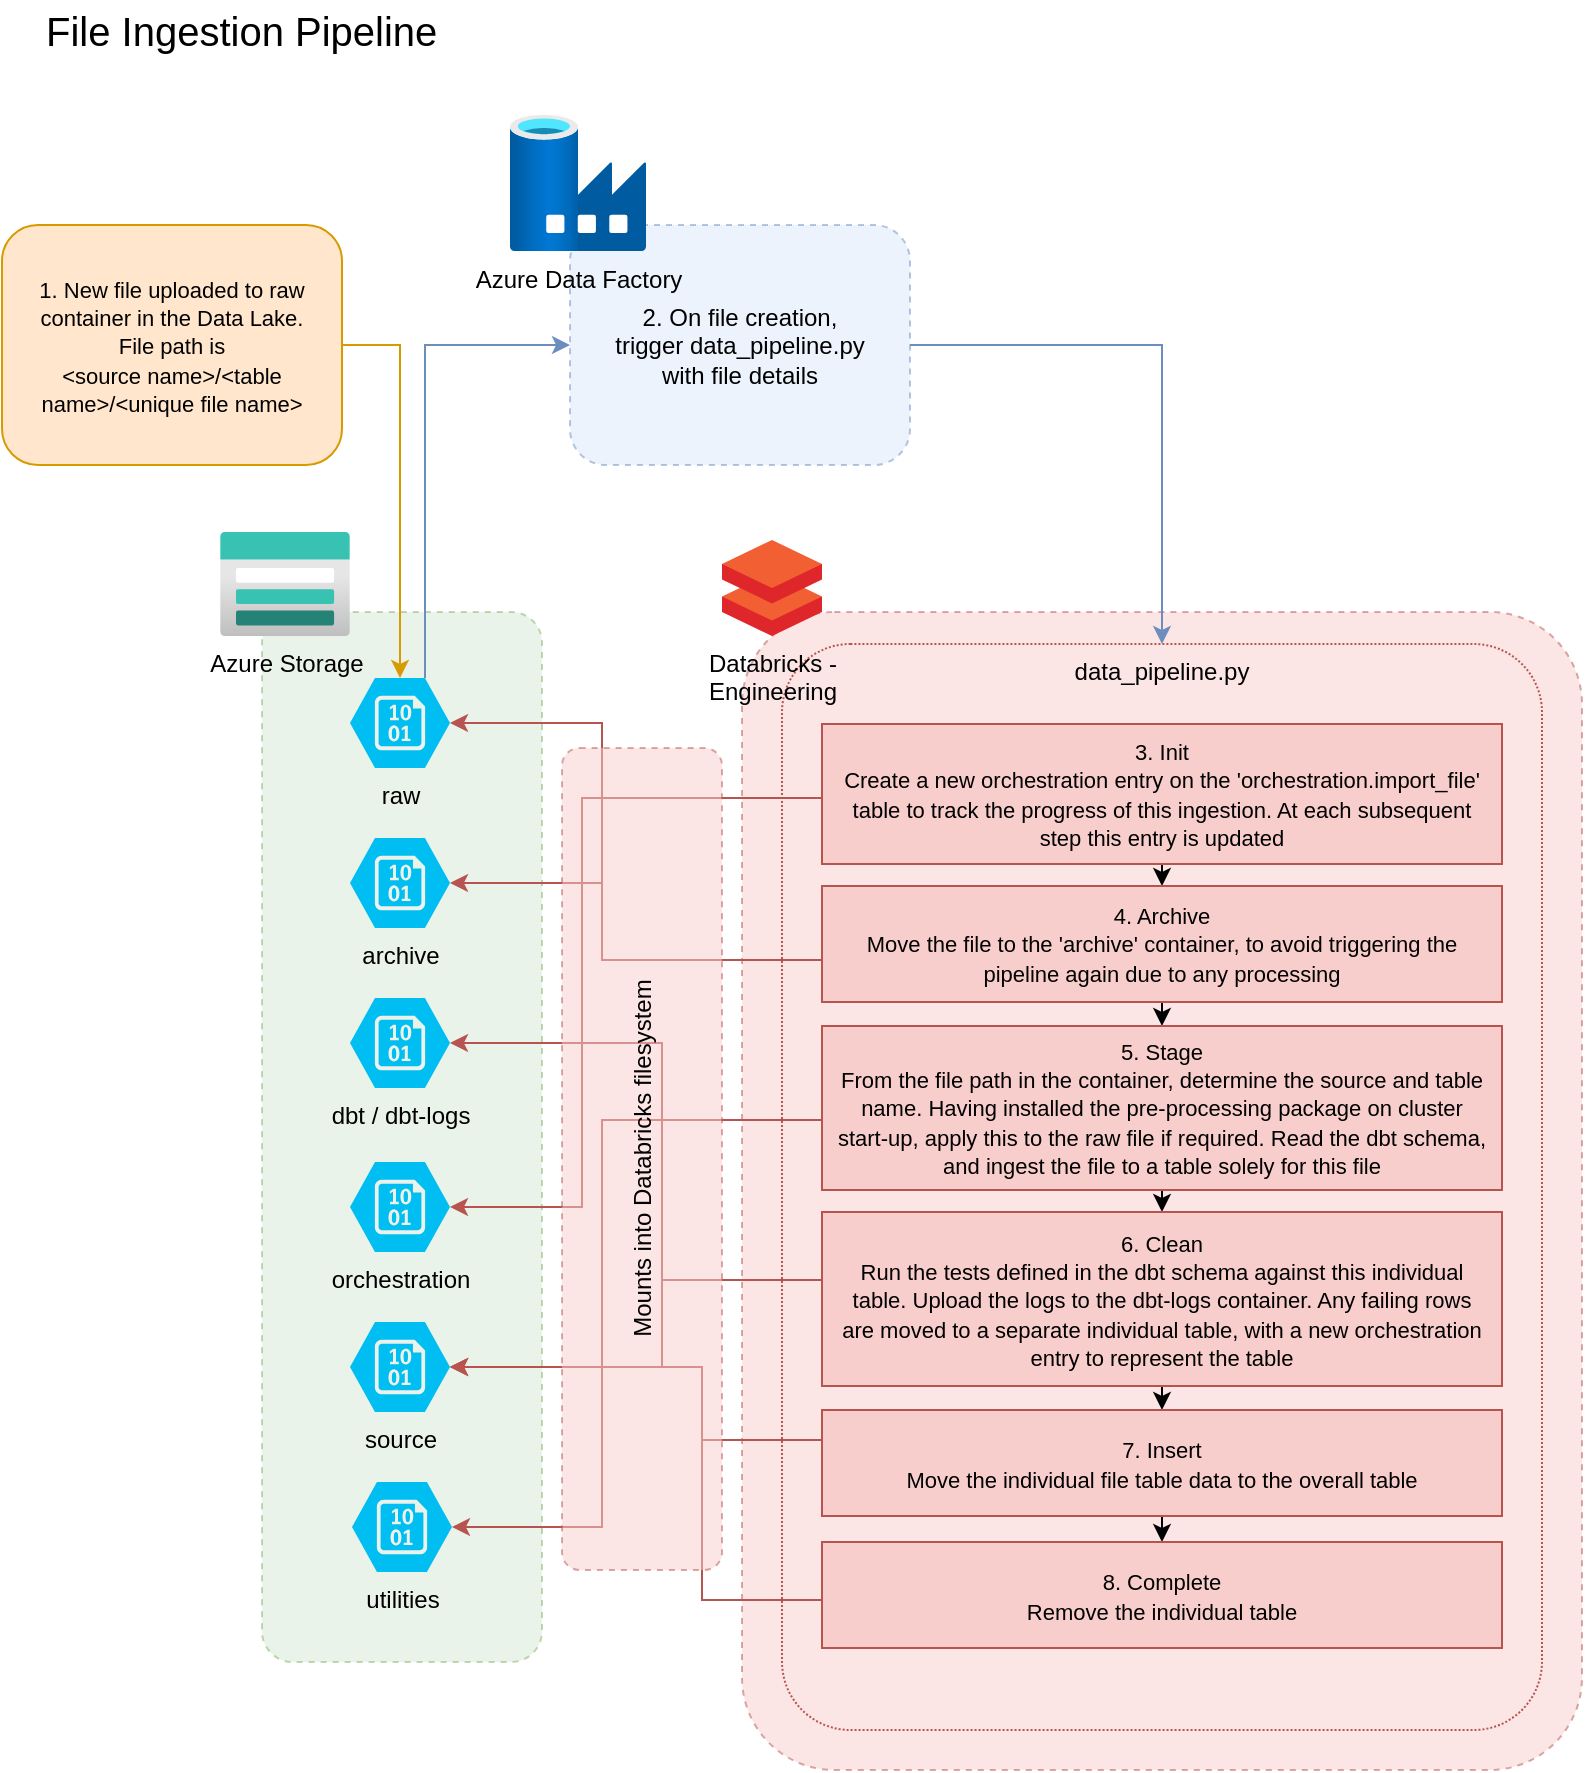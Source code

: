 <mxfile version="15.3.7" type="onedrive"><diagram id="YDA7Y8CotPWjQxFqY6zX" name="Page-1"><mxGraphModel dx="2062" dy="1122" grid="1" gridSize="10" guides="1" tooltips="1" connect="1" arrows="1" fold="1" page="1" pageScale="1" pageWidth="827" pageHeight="1169" math="0" shadow="0"><root><mxCell id="0"/><mxCell id="1" parent="0"/><mxCell id="MXDqxkIG1y45YXVtHiji-18" value="" style="rounded=1;whiteSpace=wrap;html=1;labelBackgroundColor=none;arcSize=11;strokeColor=#b85450;dashed=1;fillColor=#f8cecc;opacity=50;" parent="1" vertex="1"><mxGeometry x="390" y="336" width="420" height="579" as="geometry"/></mxCell><mxCell id="EAkUVEYxl8wwlekyi-NE-1" value="data_pipeline.py" style="rounded=1;whiteSpace=wrap;html=1;fillColor=none;strokeColor=#b85450;verticalAlign=top;arcSize=9;dashed=1;dashPattern=1 1;" parent="1" vertex="1"><mxGeometry x="410" y="352" width="380" height="543" as="geometry"/></mxCell><mxCell id="MXDqxkIG1y45YXVtHiji-16" value="" style="rounded=1;whiteSpace=wrap;html=1;labelBackgroundColor=none;arcSize=11;strokeColor=#82b366;fillColor=#d5e8d4;dashed=1;opacity=50;" parent="1" vertex="1"><mxGeometry x="150" y="336" width="140" height="525" as="geometry"/></mxCell><mxCell id="Vs0rqWTCzgmdbT5vUA-7-2" style="edgeStyle=orthogonalEdgeStyle;rounded=0;orthogonalLoop=1;jettySize=auto;html=1;entryX=0.5;entryY=0;entryDx=0;entryDy=0;fillColor=#dae8fc;strokeColor=#6c8ebf;" edge="1" parent="1" source="MXDqxkIG1y45YXVtHiji-8" target="EAkUVEYxl8wwlekyi-NE-1"><mxGeometry relative="1" as="geometry"><Array as="points"><mxPoint x="600" y="203"/></Array></mxGeometry></mxCell><mxCell id="MXDqxkIG1y45YXVtHiji-8" value="2. On file creation, &lt;br&gt;trigger data_pipeline.py &lt;br&gt;with file details" style="rounded=1;whiteSpace=wrap;html=1;dashed=1;strokeColor=#6c8ebf;opacity=50;fillColor=#dae8fc;" parent="1" vertex="1"><mxGeometry x="304" y="142.5" width="170" height="120" as="geometry"/></mxCell><mxCell id="Vs0rqWTCzgmdbT5vUA-7-1" style="edgeStyle=orthogonalEdgeStyle;rounded=0;orthogonalLoop=1;jettySize=auto;html=1;exitX=0.75;exitY=0;exitDx=0;exitDy=0;exitPerimeter=0;entryX=0;entryY=0.5;entryDx=0;entryDy=0;fillColor=#dae8fc;strokeColor=#6c8ebf;" edge="1" parent="1" source="RUAeyJDek3EQoAK1BSgl-2" target="MXDqxkIG1y45YXVtHiji-8"><mxGeometry relative="1" as="geometry"/></mxCell><mxCell id="RUAeyJDek3EQoAK1BSgl-2" value="raw" style="verticalLabelPosition=bottom;html=1;verticalAlign=top;align=center;strokeColor=none;fillColor=#00BEF2;shape=mxgraph.azure.storage_blob;" parent="1" vertex="1"><mxGeometry x="194" y="369" width="50" height="45" as="geometry"/></mxCell><mxCell id="RUAeyJDek3EQoAK1BSgl-5" value="Databricks - &lt;br&gt;Engineering" style="aspect=fixed;html=1;points=[];align=center;image;fontSize=12;image=img/lib/mscae/Databricks.svg;labelBackgroundColor=none;" parent="1" vertex="1"><mxGeometry x="380" y="300" width="50" height="48" as="geometry"/></mxCell><mxCell id="EAkUVEYxl8wwlekyi-NE-98" style="edgeStyle=orthogonalEdgeStyle;rounded=0;orthogonalLoop=1;jettySize=auto;html=1;exitX=1;exitY=0.5;exitDx=0;exitDy=0;fillColor=#ffe6cc;strokeColor=#d79b00;entryX=0.5;entryY=0;entryDx=0;entryDy=0;entryPerimeter=0;" parent="1" target="RUAeyJDek3EQoAK1BSgl-2" edge="1" source="EAkUVEYxl8wwlekyi-NE-244"><mxGeometry relative="1" as="geometry"><mxPoint x="250" y="265" as="targetPoint"/><mxPoint x="219" y="65" as="sourcePoint"/><Array as="points"><mxPoint x="219" y="203"/></Array></mxGeometry></mxCell><mxCell id="RUAeyJDek3EQoAK1BSgl-6" value="Azure Data Factory" style="aspect=fixed;html=1;points=[];align=center;image;fontSize=12;image=img/lib/azure2/databases/Data_Factory.svg;labelBackgroundColor=none;" parent="1" vertex="1"><mxGeometry x="274" y="87.5" width="68" height="68" as="geometry"/></mxCell><mxCell id="RUAeyJDek3EQoAK1BSgl-7" value="archive" style="verticalLabelPosition=bottom;html=1;verticalAlign=top;align=center;strokeColor=none;fillColor=#00BEF2;shape=mxgraph.azure.storage_blob;" parent="1" vertex="1"><mxGeometry x="194" y="449" width="50" height="45" as="geometry"/></mxCell><mxCell id="RUAeyJDek3EQoAK1BSgl-9" value="dbt / dbt-logs" style="verticalLabelPosition=bottom;html=1;verticalAlign=top;align=center;strokeColor=none;fillColor=#00BEF2;shape=mxgraph.azure.storage_blob;" parent="1" vertex="1"><mxGeometry x="194" y="529" width="50" height="45" as="geometry"/></mxCell><mxCell id="RUAeyJDek3EQoAK1BSgl-4" value="Azure Storage" style="aspect=fixed;html=1;points=[];align=center;image;fontSize=12;image=img/lib/azure2/storage/Storage_Accounts.svg;labelBackgroundColor=none;" parent="1" vertex="1"><mxGeometry x="129" y="296" width="65" height="52" as="geometry"/></mxCell><mxCell id="MXDqxkIG1y45YXVtHiji-21" style="edgeStyle=orthogonalEdgeStyle;rounded=0;orthogonalLoop=1;jettySize=auto;html=1;entryX=1;entryY=0.5;entryDx=0;entryDy=0;entryPerimeter=0;fillColor=#f8cecc;strokeColor=#b85450;" parent="1" target="MXDqxkIG1y45YXVtHiji-22" edge="1"><mxGeometry relative="1" as="geometry"><mxPoint x="560" y="429" as="sourcePoint"/><Array as="points"><mxPoint x="310" y="429"/><mxPoint x="310" y="634"/></Array></mxGeometry></mxCell><mxCell id="Vs0rqWTCzgmdbT5vUA-7-24" style="edgeStyle=orthogonalEdgeStyle;rounded=0;orthogonalLoop=1;jettySize=auto;html=1;exitX=0.5;exitY=1;exitDx=0;exitDy=0;entryX=0.5;entryY=0;entryDx=0;entryDy=0;" edge="1" parent="1"><mxGeometry relative="1" as="geometry"><mxPoint x="730" y="494" as="sourcePoint"/><mxPoint x="750" y="473" as="targetPoint"/></mxGeometry></mxCell><mxCell id="MXDqxkIG1y45YXVtHiji-22" value="orchestration" style="verticalLabelPosition=bottom;html=1;verticalAlign=top;align=center;strokeColor=none;fillColor=#00BEF2;shape=mxgraph.azure.storage_blob;" parent="1" vertex="1"><mxGeometry x="194" y="611" width="50" height="45" as="geometry"/></mxCell><mxCell id="MXDqxkIG1y45YXVtHiji-23" value="source" style="verticalLabelPosition=bottom;html=1;verticalAlign=top;align=center;strokeColor=none;fillColor=#00BEF2;shape=mxgraph.azure.storage_blob;" parent="1" vertex="1"><mxGeometry x="194" y="691" width="50" height="45" as="geometry"/></mxCell><mxCell id="MXDqxkIG1y45YXVtHiji-24" value="utilities" style="verticalLabelPosition=bottom;html=1;verticalAlign=top;align=center;strokeColor=none;fillColor=#00BEF2;shape=mxgraph.azure.storage_blob;" parent="1" vertex="1"><mxGeometry x="195" y="771" width="50" height="45" as="geometry"/></mxCell><mxCell id="MXDqxkIG1y45YXVtHiji-55" value="File Ingestion Pipeline" style="text;html=1;resizable=0;autosize=1;align=left;verticalAlign=middle;points=[];fillColor=none;strokeColor=none;rounded=0;dashed=1;labelBackgroundColor=none;fontSize=20;" parent="1" vertex="1"><mxGeometry x="40" y="30" width="210" height="30" as="geometry"/></mxCell><mxCell id="EAkUVEYxl8wwlekyi-NE-244" value="&lt;span style=&quot;font-size: 11px&quot;&gt;1. New file uploaded to raw container in the Data Lake. &lt;br&gt;File path is &lt;br&gt;&amp;lt;source name&amp;gt;/&amp;lt;table name&amp;gt;/&amp;lt;unique file name&amp;gt;&lt;/span&gt;" style="rounded=1;whiteSpace=wrap;html=1;fillColor=#ffe6cc;verticalAlign=middle;strokeColor=#d79b00;labelBackgroundColor=none;labelPosition=center;verticalLabelPosition=middle;align=center;" parent="1" vertex="1"><mxGeometry x="20" y="142.5" width="170" height="120" as="geometry"/></mxCell><mxCell id="Vs0rqWTCzgmdbT5vUA-7-6" style="edgeStyle=orthogonalEdgeStyle;rounded=0;orthogonalLoop=1;jettySize=auto;html=1;entryX=1;entryY=0.5;entryDx=0;entryDy=0;entryPerimeter=0;fillColor=#f8cecc;strokeColor=#b85450;" edge="1" parent="1" target="RUAeyJDek3EQoAK1BSgl-7"><mxGeometry relative="1" as="geometry"><mxPoint x="580" y="510" as="sourcePoint"/><Array as="points"><mxPoint x="320" y="510"/><mxPoint x="320" y="472"/></Array></mxGeometry></mxCell><mxCell id="Vs0rqWTCzgmdbT5vUA-7-9" style="edgeStyle=orthogonalEdgeStyle;rounded=0;orthogonalLoop=1;jettySize=auto;html=1;entryX=1;entryY=0.5;entryDx=0;entryDy=0;entryPerimeter=0;fillColor=#f8cecc;strokeColor=#b85450;" edge="1" parent="1" target="RUAeyJDek3EQoAK1BSgl-2"><mxGeometry relative="1" as="geometry"><mxPoint x="580" y="510" as="sourcePoint"/><Array as="points"><mxPoint x="320" y="510"/><mxPoint x="320" y="392"/></Array></mxGeometry></mxCell><mxCell id="Vs0rqWTCzgmdbT5vUA-7-10" style="edgeStyle=orthogonalEdgeStyle;rounded=0;orthogonalLoop=1;jettySize=auto;html=1;entryX=1;entryY=0.5;entryDx=0;entryDy=0;entryPerimeter=0;fillColor=#f8cecc;strokeColor=#b85450;" edge="1" parent="1" source="Vs0rqWTCzgmdbT5vUA-7-4" target="MXDqxkIG1y45YXVtHiji-24"><mxGeometry relative="1" as="geometry"><Array as="points"><mxPoint x="320" y="590"/><mxPoint x="320" y="794"/></Array></mxGeometry></mxCell><mxCell id="Vs0rqWTCzgmdbT5vUA-7-22" style="edgeStyle=orthogonalEdgeStyle;rounded=0;orthogonalLoop=1;jettySize=auto;html=1;exitX=0.5;exitY=1;exitDx=0;exitDy=0;entryX=0.5;entryY=0;entryDx=0;entryDy=0;" edge="1" parent="1" source="Vs0rqWTCzgmdbT5vUA-7-4" target="Vs0rqWTCzgmdbT5vUA-7-8"><mxGeometry relative="1" as="geometry"/></mxCell><mxCell id="Vs0rqWTCzgmdbT5vUA-7-4" value="&lt;span style=&quot;font-size: 11px&quot;&gt;5. Stage&lt;br&gt;From the file path in the container, determine the source and table name.&amp;nbsp;&lt;/span&gt;&lt;span style=&quot;font-size: 11px&quot;&gt;Having installed the pre-processing package on cluster start-up, apply this to the raw file if required. R&lt;/span&gt;&lt;span style=&quot;font-size: 11px&quot;&gt;ead the dbt schema, and ingest the file to a table solely for this file&lt;/span&gt;" style="rounded=0;whiteSpace=wrap;html=1;fillColor=#f8cecc;strokeColor=#b85450;labelBackgroundColor=none;" vertex="1" parent="1"><mxGeometry x="430" y="543" width="340" height="82" as="geometry"/></mxCell><mxCell id="Vs0rqWTCzgmdbT5vUA-7-11" style="edgeStyle=orthogonalEdgeStyle;rounded=0;orthogonalLoop=1;jettySize=auto;html=1;entryX=1;entryY=0.5;entryDx=0;entryDy=0;entryPerimeter=0;fillColor=#f8cecc;strokeColor=#b85450;" edge="1" parent="1" source="Vs0rqWTCzgmdbT5vUA-7-8" target="RUAeyJDek3EQoAK1BSgl-9"><mxGeometry relative="1" as="geometry"><Array as="points"><mxPoint x="350" y="670"/><mxPoint x="350" y="552"/></Array></mxGeometry></mxCell><mxCell id="Vs0rqWTCzgmdbT5vUA-7-18" style="edgeStyle=orthogonalEdgeStyle;rounded=0;orthogonalLoop=1;jettySize=auto;html=1;entryX=1;entryY=0.5;entryDx=0;entryDy=0;entryPerimeter=0;fillColor=#f8cecc;strokeColor=#b85450;" edge="1" parent="1" source="Vs0rqWTCzgmdbT5vUA-7-8" target="MXDqxkIG1y45YXVtHiji-23"><mxGeometry relative="1" as="geometry"><Array as="points"><mxPoint x="350" y="670"/><mxPoint x="350" y="714"/></Array></mxGeometry></mxCell><mxCell id="Vs0rqWTCzgmdbT5vUA-7-21" style="edgeStyle=orthogonalEdgeStyle;rounded=0;orthogonalLoop=1;jettySize=auto;html=1;exitX=0.5;exitY=1;exitDx=0;exitDy=0;entryX=0.5;entryY=0;entryDx=0;entryDy=0;" edge="1" parent="1" source="Vs0rqWTCzgmdbT5vUA-7-8" target="Vs0rqWTCzgmdbT5vUA-7-13"><mxGeometry relative="1" as="geometry"/></mxCell><mxCell id="Vs0rqWTCzgmdbT5vUA-7-8" value="&lt;span style=&quot;font-size: 11px&quot;&gt;Clean&lt;br&gt;Run the tests defined in the dbt schema against this individual table. Upload the logs to the dbt-logs container. Any failing rows are moved to a separate individual table, with a new orchestration entry to represent the table&lt;/span&gt;" style="rounded=0;whiteSpace=wrap;html=1;fillColor=#f8cecc;strokeColor=#b85450;labelBackgroundColor=none;" vertex="1" parent="1"><mxGeometry x="430" y="636" width="340" height="87" as="geometry"/></mxCell><mxCell id="Vs0rqWTCzgmdbT5vUA-7-19" style="edgeStyle=orthogonalEdgeStyle;rounded=0;orthogonalLoop=1;jettySize=auto;html=1;entryX=1;entryY=0.5;entryDx=0;entryDy=0;entryPerimeter=0;fillColor=#f8cecc;strokeColor=#b85450;" edge="1" parent="1" source="Vs0rqWTCzgmdbT5vUA-7-13" target="MXDqxkIG1y45YXVtHiji-23"><mxGeometry relative="1" as="geometry"><Array as="points"><mxPoint x="370" y="750"/><mxPoint x="370" y="713"/></Array></mxGeometry></mxCell><mxCell id="Vs0rqWTCzgmdbT5vUA-7-20" style="edgeStyle=orthogonalEdgeStyle;rounded=0;orthogonalLoop=1;jettySize=auto;html=1;exitX=0.5;exitY=1;exitDx=0;exitDy=0;entryX=0.5;entryY=0;entryDx=0;entryDy=0;" edge="1" parent="1" source="Vs0rqWTCzgmdbT5vUA-7-13" target="Vs0rqWTCzgmdbT5vUA-7-16"><mxGeometry relative="1" as="geometry"/></mxCell><mxCell id="Vs0rqWTCzgmdbT5vUA-7-13" value="&lt;span style=&quot;font-size: 11px&quot;&gt;7. Insert&lt;br&gt;Move the individual file table data to the overall table&lt;/span&gt;" style="rounded=0;whiteSpace=wrap;html=1;fillColor=#f8cecc;strokeColor=#b85450;labelBackgroundColor=none;" vertex="1" parent="1"><mxGeometry x="430" y="735" width="340" height="53" as="geometry"/></mxCell><mxCell id="Vs0rqWTCzgmdbT5vUA-7-17" style="edgeStyle=orthogonalEdgeStyle;rounded=0;orthogonalLoop=1;jettySize=auto;html=1;entryX=1;entryY=0.5;entryDx=0;entryDy=0;entryPerimeter=0;fillColor=#f8cecc;strokeColor=#b85450;" edge="1" parent="1" source="Vs0rqWTCzgmdbT5vUA-7-16" target="MXDqxkIG1y45YXVtHiji-23"><mxGeometry relative="1" as="geometry"><Array as="points"><mxPoint x="370" y="830"/><mxPoint x="370" y="714"/></Array></mxGeometry></mxCell><mxCell id="Vs0rqWTCzgmdbT5vUA-7-16" value="&lt;span style=&quot;font-size: 11px&quot;&gt;8. Complete&lt;br&gt;Remove the individual table&lt;/span&gt;" style="rounded=0;whiteSpace=wrap;html=1;fillColor=#f8cecc;strokeColor=#b85450;labelBackgroundColor=none;spacingLeft=5;spacingRight=5;" vertex="1" parent="1"><mxGeometry x="430" y="801" width="340" height="53" as="geometry"/></mxCell><mxCell id="MXDqxkIG1y45YXVtHiji-56" value="Mounts into Databricks filesystem" style="rounded=1;whiteSpace=wrap;html=1;labelBackgroundColor=none;arcSize=11;strokeColor=#b85450;dashed=1;fillColor=#f8cecc;horizontal=0;opacity=50;" parent="1" vertex="1"><mxGeometry x="300" y="404" width="80" height="411" as="geometry"/></mxCell><mxCell id="Vs0rqWTCzgmdbT5vUA-7-33" style="edgeStyle=orthogonalEdgeStyle;rounded=0;orthogonalLoop=1;jettySize=auto;html=1;exitX=0.5;exitY=1;exitDx=0;exitDy=0;entryX=0.5;entryY=0;entryDx=0;entryDy=0;" edge="1" parent="1" source="Vs0rqWTCzgmdbT5vUA-7-27" target="Vs0rqWTCzgmdbT5vUA-7-28"><mxGeometry relative="1" as="geometry"/></mxCell><mxCell id="Vs0rqWTCzgmdbT5vUA-7-27" value="&lt;span style=&quot;font-size: 11px&quot;&gt;3. Init&lt;br&gt;Create a new orchestration entry on the 'orchestration.import_file' table to track the progress of this ingestion. At each subsequent step this entry is updated&lt;/span&gt;" style="rounded=0;whiteSpace=wrap;html=1;fillColor=#f8cecc;strokeColor=#b85450;labelBackgroundColor=none;spacingTop=0;spacingLeft=5;spacingRight=5;" vertex="1" parent="1"><mxGeometry x="430" y="392" width="340" height="70" as="geometry"/></mxCell><mxCell id="Vs0rqWTCzgmdbT5vUA-7-31" style="edgeStyle=orthogonalEdgeStyle;rounded=0;orthogonalLoop=1;jettySize=auto;html=1;exitX=0.5;exitY=1;exitDx=0;exitDy=0;entryX=0.5;entryY=0;entryDx=0;entryDy=0;" edge="1" parent="1" source="Vs0rqWTCzgmdbT5vUA-7-28" target="Vs0rqWTCzgmdbT5vUA-7-4"><mxGeometry relative="1" as="geometry"/></mxCell><mxCell id="Vs0rqWTCzgmdbT5vUA-7-28" value="&lt;span style=&quot;font-size: 11px&quot;&gt;4. Archive&lt;br&gt;Move the file to the 'archive' container, to avoid triggering the pipeline again due to any processing&lt;/span&gt;" style="rounded=0;whiteSpace=wrap;html=1;fillColor=#f8cecc;strokeColor=#b85450;labelBackgroundColor=none;spacingLeft=5;spacingRight=5;" vertex="1" parent="1"><mxGeometry x="430" y="473" width="340" height="58" as="geometry"/></mxCell><mxCell id="Vs0rqWTCzgmdbT5vUA-7-29" value="&lt;span style=&quot;font-size: 11px&quot;&gt;6. Clean&lt;br&gt;Run the tests defined in the dbt schema against this individual table. Upload the logs to the dbt-logs container. Any failing rows are moved to a separate individual table, with a new orchestration entry to represent the table&lt;/span&gt;" style="rounded=0;whiteSpace=wrap;html=1;fillColor=#f8cecc;strokeColor=#b85450;labelBackgroundColor=none;" vertex="1" parent="1"><mxGeometry x="430" y="636" width="340" height="87" as="geometry"/></mxCell><mxCell id="Vs0rqWTCzgmdbT5vUA-7-34" value="&lt;span style=&quot;font-size: 11px&quot;&gt;5. Stage&lt;br&gt;From the file path in the container, determine the source and table name.&amp;nbsp;&lt;/span&gt;&lt;span style=&quot;font-size: 11px&quot;&gt;Having installed the pre-processing package on cluster start-up, apply this to the raw file if required. R&lt;/span&gt;&lt;span style=&quot;font-size: 11px&quot;&gt;ead the dbt schema, and ingest the file to a table solely for this file&lt;/span&gt;" style="rounded=0;whiteSpace=wrap;html=1;fillColor=#f8cecc;strokeColor=#b85450;labelBackgroundColor=none;spacingLeft=5;spacingRight=5;" vertex="1" parent="1"><mxGeometry x="430" y="543" width="340" height="82" as="geometry"/></mxCell><mxCell id="Vs0rqWTCzgmdbT5vUA-7-35" value="&lt;span style=&quot;font-size: 11px&quot;&gt;6. Clean&lt;br&gt;Run the tests defined in the dbt schema against this individual table. Upload the logs to the dbt-logs container. Any failing rows are moved to a separate individual table, with a new orchestration entry to represent the table&lt;/span&gt;" style="rounded=0;whiteSpace=wrap;html=1;fillColor=#f8cecc;strokeColor=#b85450;labelBackgroundColor=none;spacingLeft=5;spacingRight=5;" vertex="1" parent="1"><mxGeometry x="430" y="636" width="340" height="87" as="geometry"/></mxCell><mxCell id="Vs0rqWTCzgmdbT5vUA-7-36" value="&lt;span style=&quot;font-size: 11px&quot;&gt;7. Insert&lt;br&gt;Move the individual file table data to the overall table&lt;/span&gt;" style="rounded=0;whiteSpace=wrap;html=1;fillColor=#f8cecc;strokeColor=#b85450;labelBackgroundColor=none;spacingLeft=5;spacingRight=5;" vertex="1" parent="1"><mxGeometry x="430" y="735" width="340" height="53" as="geometry"/></mxCell></root></mxGraphModel></diagram></mxfile>